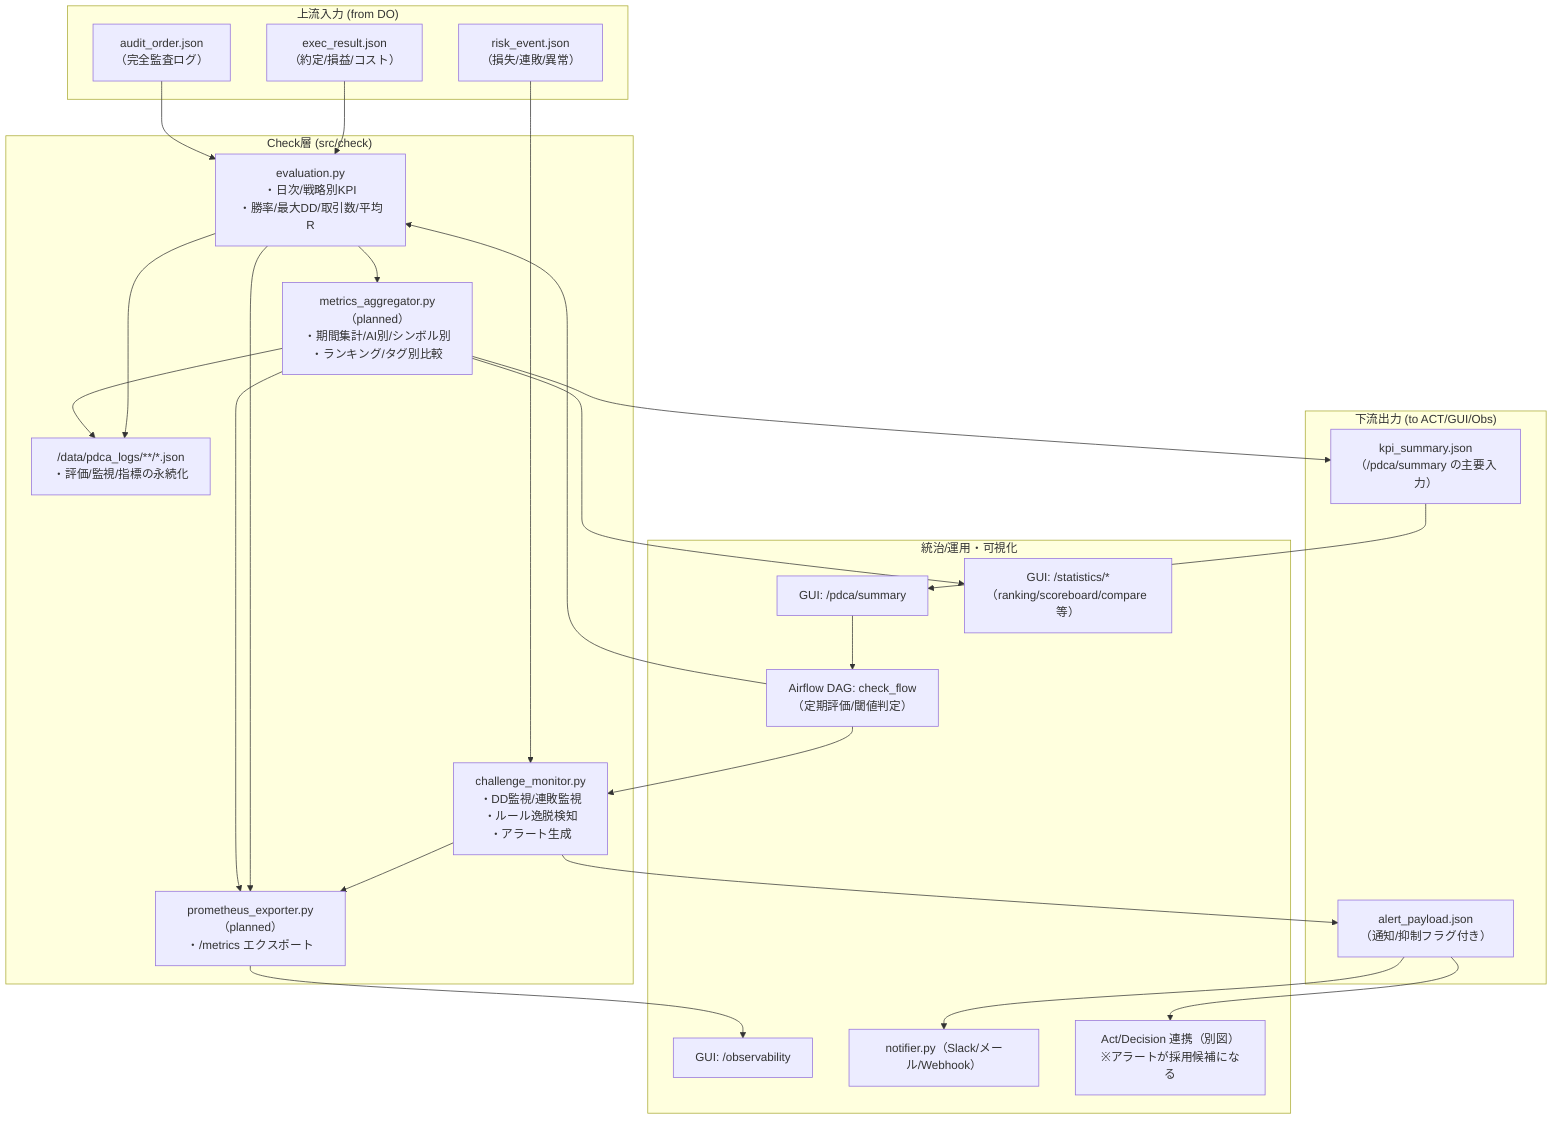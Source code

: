 %% CHECK層 詳細図（実績評価・監視・集計） — updated 2025-08-17
flowchart TD

  %% 入力（Do層からの結果/イベント）
  subgraph INPUTS["上流入力 (from DO)"]
    EXECRES["exec_result.json<br/>（約定/損益/コスト）"]
    RISEVT["risk_event.json<br/>（損失/連敗/異常）"]
    AUDIT["audit_order.json<br/>（完全監査ログ）"]
  end

  %% CHECK層本体
  subgraph CHECK["Check層 (src/check)"]
    MON["challenge_monitor.py<br/>・DD監視/連敗監視<br/>・ルール逸脱検知<br/>・アラート生成"]
    EVAL["evaluation.py<br/>・日次/戦略別KPI<br/>・勝率/最大DD/取引数/平均R"]
    AGG["metrics_aggregator.py（planned）<br/>・期間集計/AI別/シンボル別<br/>・ランキング/タグ別比較"]
    STORE["/data/pdca_logs/**/*.json<br/>・評価/監視/指標の永続化"]
    EXP["prometheus_exporter.py（planned）<br/>・/metrics エクスポート"]
  end

  %% 出力（Act/GUI/Obs）
  subgraph OUTPUTS["下流出力 (to ACT/GUI/Obs)"]
    KPI["kpi_summary.json<br/>（/pdca/summary の主要入力）"]
    ALERT["alert_payload.json<br/>（通知/抑制フラグ付き）"]
  end

  %% 統治/運用/GUI
  subgraph ORCH["統治/運用・可視化"]
    GUISUM["GUI: /pdca/summary"]
    GUISTAT["GUI: /statistics/*<br/>（ranking/scoreboard/compare 等）"]
    OBS["GUI: /observability"]
    DAGCHECK["Airflow DAG: check_flow<br/>（定期評価/閾値判定）"]
    NOTIFY["notifier.py（Slack/メール/Webhook）"]
    ACTLINK["Act/Decision 連携（別図）<br/>※アラートが採用候補になる"]
  end

  %% フロー（処理経路）
  EXECRES --> EVAL
  RISEVT  --> MON
  AUDIT   --> EVAL

  EVAL --> AGG
  EVAL --> STORE
  AGG  --> STORE

  MON --> ALERT --> NOTIFY
  AGG --> KPI
  KPI --> GUISUM
  AGG --> GUISTAT

  %% 可観測性
  MON --> EXP
  EVAL --> EXP
  AGG  --> EXP
  EXP  --> OBS

  %% オーケストレーション
  GUISUM --> DAGCHECK
  DAGCHECK --> EVAL
  DAGCHECK --> MON

  %% Act/Decision 連携の位置づけ（本図では詳細割愛）
  ALERT --> ACTLINK